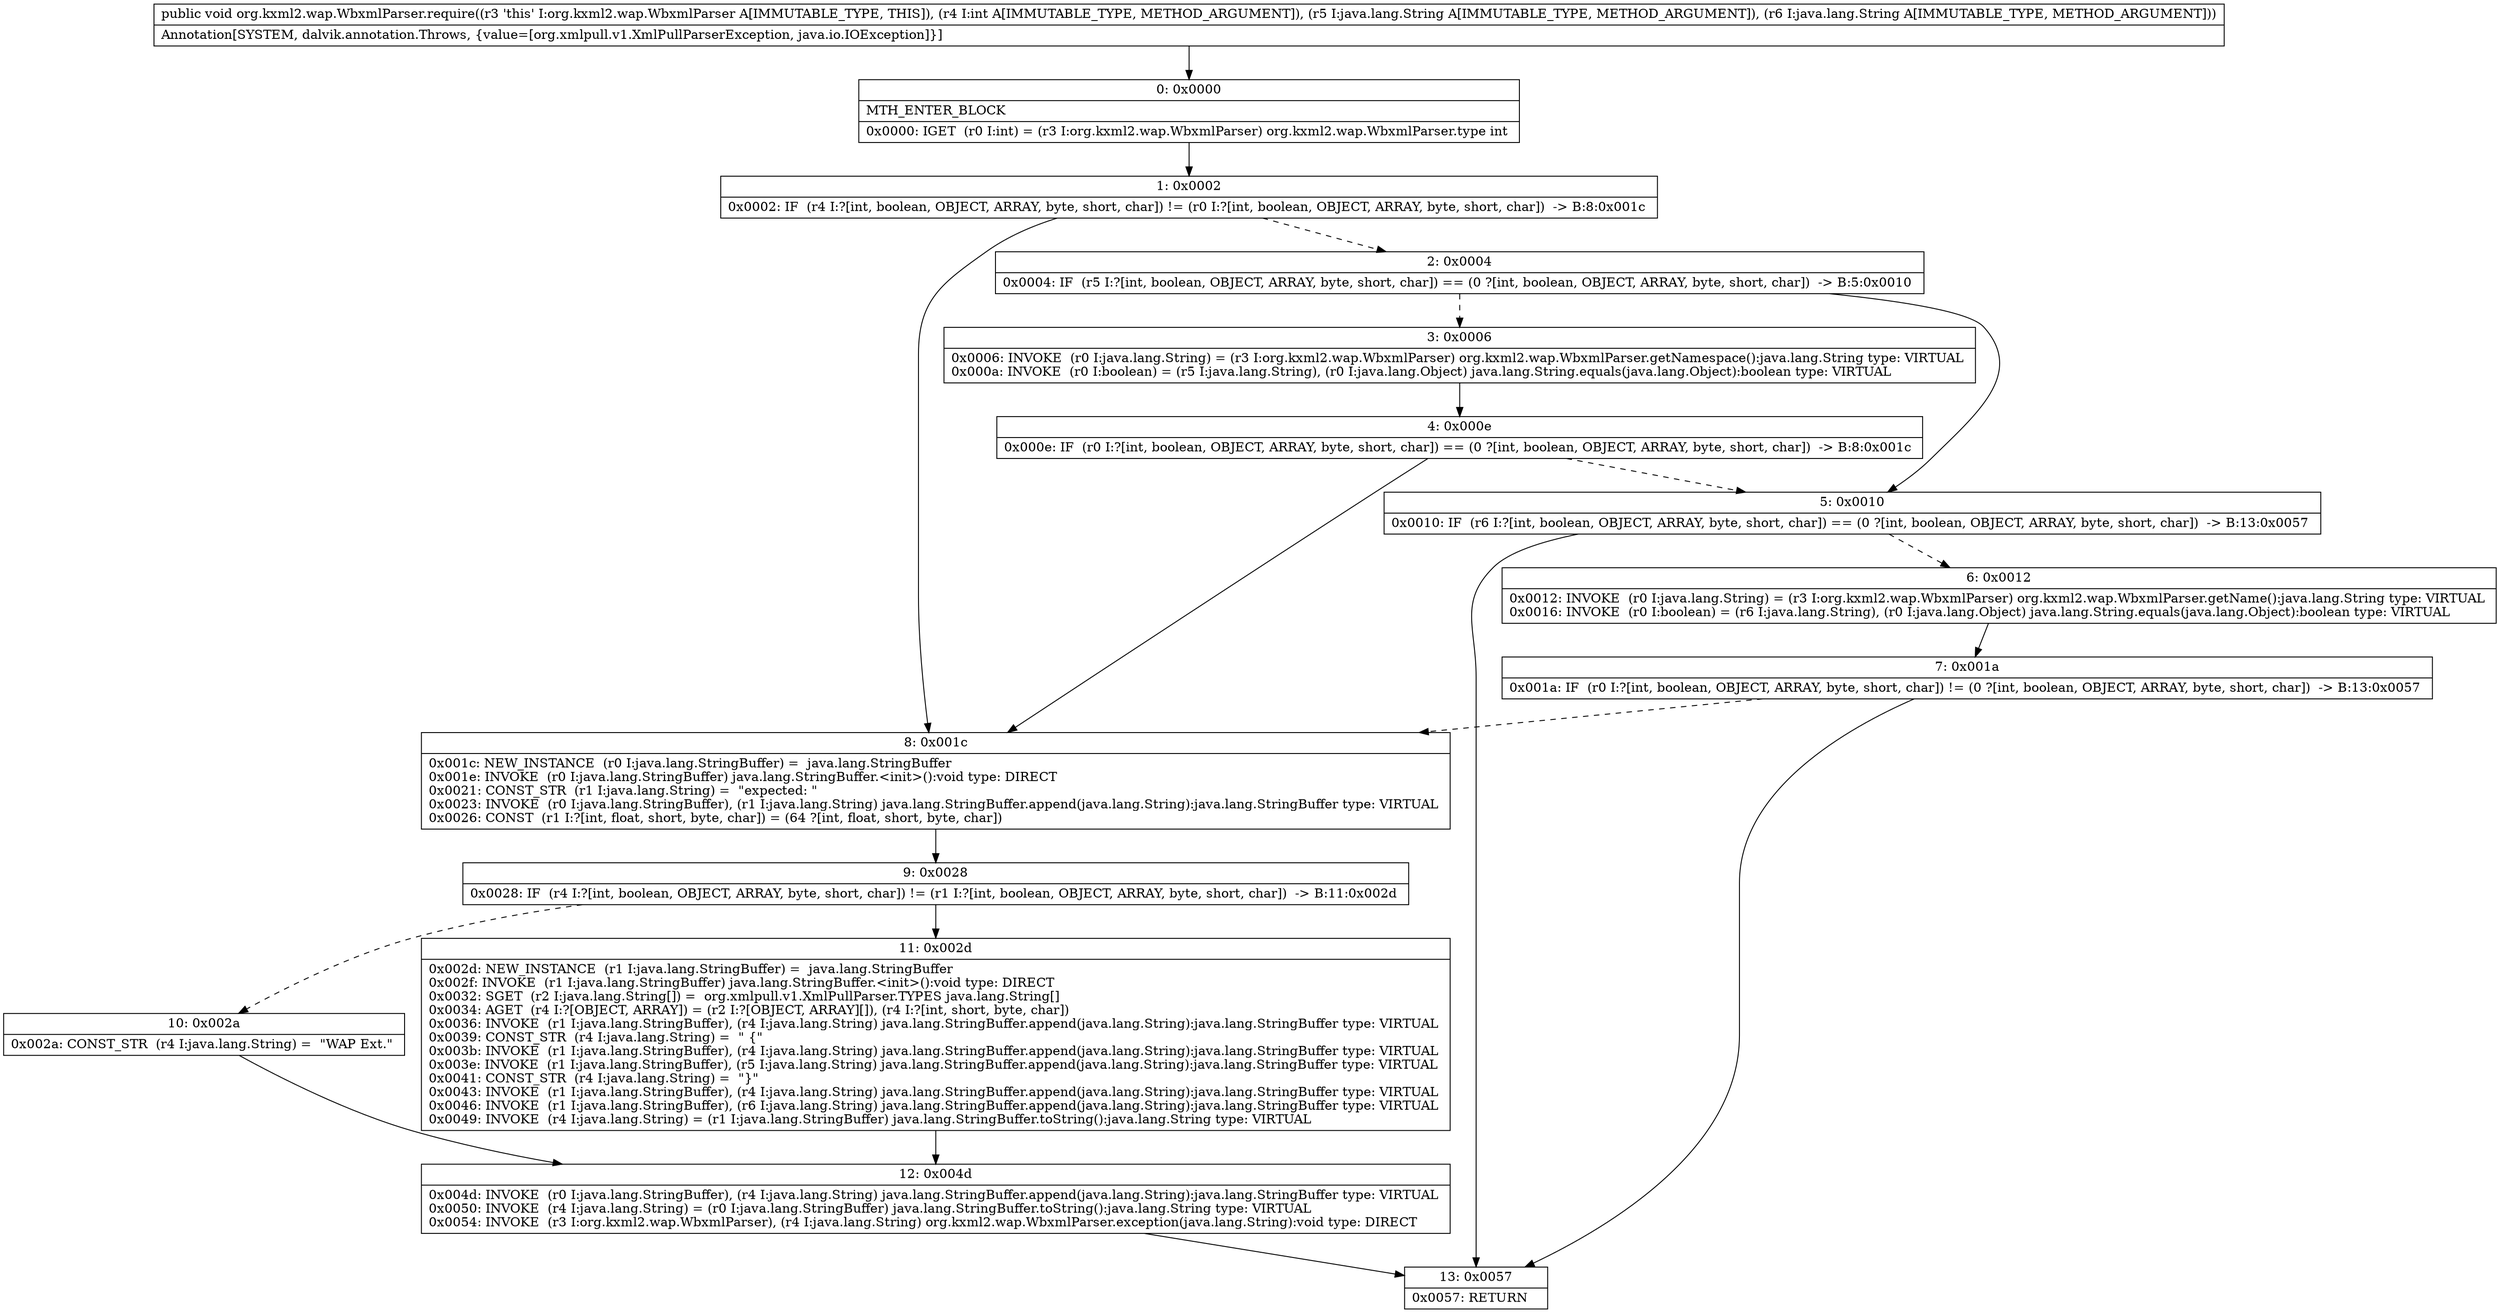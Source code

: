 digraph "CFG fororg.kxml2.wap.WbxmlParser.require(ILjava\/lang\/String;Ljava\/lang\/String;)V" {
Node_0 [shape=record,label="{0\:\ 0x0000|MTH_ENTER_BLOCK\l|0x0000: IGET  (r0 I:int) = (r3 I:org.kxml2.wap.WbxmlParser) org.kxml2.wap.WbxmlParser.type int \l}"];
Node_1 [shape=record,label="{1\:\ 0x0002|0x0002: IF  (r4 I:?[int, boolean, OBJECT, ARRAY, byte, short, char]) != (r0 I:?[int, boolean, OBJECT, ARRAY, byte, short, char])  \-\> B:8:0x001c \l}"];
Node_2 [shape=record,label="{2\:\ 0x0004|0x0004: IF  (r5 I:?[int, boolean, OBJECT, ARRAY, byte, short, char]) == (0 ?[int, boolean, OBJECT, ARRAY, byte, short, char])  \-\> B:5:0x0010 \l}"];
Node_3 [shape=record,label="{3\:\ 0x0006|0x0006: INVOKE  (r0 I:java.lang.String) = (r3 I:org.kxml2.wap.WbxmlParser) org.kxml2.wap.WbxmlParser.getNamespace():java.lang.String type: VIRTUAL \l0x000a: INVOKE  (r0 I:boolean) = (r5 I:java.lang.String), (r0 I:java.lang.Object) java.lang.String.equals(java.lang.Object):boolean type: VIRTUAL \l}"];
Node_4 [shape=record,label="{4\:\ 0x000e|0x000e: IF  (r0 I:?[int, boolean, OBJECT, ARRAY, byte, short, char]) == (0 ?[int, boolean, OBJECT, ARRAY, byte, short, char])  \-\> B:8:0x001c \l}"];
Node_5 [shape=record,label="{5\:\ 0x0010|0x0010: IF  (r6 I:?[int, boolean, OBJECT, ARRAY, byte, short, char]) == (0 ?[int, boolean, OBJECT, ARRAY, byte, short, char])  \-\> B:13:0x0057 \l}"];
Node_6 [shape=record,label="{6\:\ 0x0012|0x0012: INVOKE  (r0 I:java.lang.String) = (r3 I:org.kxml2.wap.WbxmlParser) org.kxml2.wap.WbxmlParser.getName():java.lang.String type: VIRTUAL \l0x0016: INVOKE  (r0 I:boolean) = (r6 I:java.lang.String), (r0 I:java.lang.Object) java.lang.String.equals(java.lang.Object):boolean type: VIRTUAL \l}"];
Node_7 [shape=record,label="{7\:\ 0x001a|0x001a: IF  (r0 I:?[int, boolean, OBJECT, ARRAY, byte, short, char]) != (0 ?[int, boolean, OBJECT, ARRAY, byte, short, char])  \-\> B:13:0x0057 \l}"];
Node_8 [shape=record,label="{8\:\ 0x001c|0x001c: NEW_INSTANCE  (r0 I:java.lang.StringBuffer) =  java.lang.StringBuffer \l0x001e: INVOKE  (r0 I:java.lang.StringBuffer) java.lang.StringBuffer.\<init\>():void type: DIRECT \l0x0021: CONST_STR  (r1 I:java.lang.String) =  \"expected: \" \l0x0023: INVOKE  (r0 I:java.lang.StringBuffer), (r1 I:java.lang.String) java.lang.StringBuffer.append(java.lang.String):java.lang.StringBuffer type: VIRTUAL \l0x0026: CONST  (r1 I:?[int, float, short, byte, char]) = (64 ?[int, float, short, byte, char]) \l}"];
Node_9 [shape=record,label="{9\:\ 0x0028|0x0028: IF  (r4 I:?[int, boolean, OBJECT, ARRAY, byte, short, char]) != (r1 I:?[int, boolean, OBJECT, ARRAY, byte, short, char])  \-\> B:11:0x002d \l}"];
Node_10 [shape=record,label="{10\:\ 0x002a|0x002a: CONST_STR  (r4 I:java.lang.String) =  \"WAP Ext.\" \l}"];
Node_11 [shape=record,label="{11\:\ 0x002d|0x002d: NEW_INSTANCE  (r1 I:java.lang.StringBuffer) =  java.lang.StringBuffer \l0x002f: INVOKE  (r1 I:java.lang.StringBuffer) java.lang.StringBuffer.\<init\>():void type: DIRECT \l0x0032: SGET  (r2 I:java.lang.String[]) =  org.xmlpull.v1.XmlPullParser.TYPES java.lang.String[] \l0x0034: AGET  (r4 I:?[OBJECT, ARRAY]) = (r2 I:?[OBJECT, ARRAY][]), (r4 I:?[int, short, byte, char]) \l0x0036: INVOKE  (r1 I:java.lang.StringBuffer), (r4 I:java.lang.String) java.lang.StringBuffer.append(java.lang.String):java.lang.StringBuffer type: VIRTUAL \l0x0039: CONST_STR  (r4 I:java.lang.String) =  \" \{\" \l0x003b: INVOKE  (r1 I:java.lang.StringBuffer), (r4 I:java.lang.String) java.lang.StringBuffer.append(java.lang.String):java.lang.StringBuffer type: VIRTUAL \l0x003e: INVOKE  (r1 I:java.lang.StringBuffer), (r5 I:java.lang.String) java.lang.StringBuffer.append(java.lang.String):java.lang.StringBuffer type: VIRTUAL \l0x0041: CONST_STR  (r4 I:java.lang.String) =  \"\}\" \l0x0043: INVOKE  (r1 I:java.lang.StringBuffer), (r4 I:java.lang.String) java.lang.StringBuffer.append(java.lang.String):java.lang.StringBuffer type: VIRTUAL \l0x0046: INVOKE  (r1 I:java.lang.StringBuffer), (r6 I:java.lang.String) java.lang.StringBuffer.append(java.lang.String):java.lang.StringBuffer type: VIRTUAL \l0x0049: INVOKE  (r4 I:java.lang.String) = (r1 I:java.lang.StringBuffer) java.lang.StringBuffer.toString():java.lang.String type: VIRTUAL \l}"];
Node_12 [shape=record,label="{12\:\ 0x004d|0x004d: INVOKE  (r0 I:java.lang.StringBuffer), (r4 I:java.lang.String) java.lang.StringBuffer.append(java.lang.String):java.lang.StringBuffer type: VIRTUAL \l0x0050: INVOKE  (r4 I:java.lang.String) = (r0 I:java.lang.StringBuffer) java.lang.StringBuffer.toString():java.lang.String type: VIRTUAL \l0x0054: INVOKE  (r3 I:org.kxml2.wap.WbxmlParser), (r4 I:java.lang.String) org.kxml2.wap.WbxmlParser.exception(java.lang.String):void type: DIRECT \l}"];
Node_13 [shape=record,label="{13\:\ 0x0057|0x0057: RETURN   \l}"];
MethodNode[shape=record,label="{public void org.kxml2.wap.WbxmlParser.require((r3 'this' I:org.kxml2.wap.WbxmlParser A[IMMUTABLE_TYPE, THIS]), (r4 I:int A[IMMUTABLE_TYPE, METHOD_ARGUMENT]), (r5 I:java.lang.String A[IMMUTABLE_TYPE, METHOD_ARGUMENT]), (r6 I:java.lang.String A[IMMUTABLE_TYPE, METHOD_ARGUMENT]))  | Annotation[SYSTEM, dalvik.annotation.Throws, \{value=[org.xmlpull.v1.XmlPullParserException, java.io.IOException]\}]\l}"];
MethodNode -> Node_0;
Node_0 -> Node_1;
Node_1 -> Node_2[style=dashed];
Node_1 -> Node_8;
Node_2 -> Node_3[style=dashed];
Node_2 -> Node_5;
Node_3 -> Node_4;
Node_4 -> Node_5[style=dashed];
Node_4 -> Node_8;
Node_5 -> Node_6[style=dashed];
Node_5 -> Node_13;
Node_6 -> Node_7;
Node_7 -> Node_8[style=dashed];
Node_7 -> Node_13;
Node_8 -> Node_9;
Node_9 -> Node_10[style=dashed];
Node_9 -> Node_11;
Node_10 -> Node_12;
Node_11 -> Node_12;
Node_12 -> Node_13;
}


